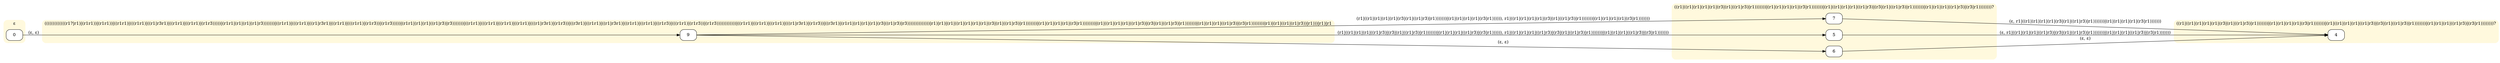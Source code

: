 digraph "MONinput/i" {
rankdir=LR
node [style=filled fillcolor=white]
subgraph cluster0 {
style="rounded,filled" color="#FFF9DD" node [style="rounded,filled" shape=box fillcolor="#FFFFFF"]
label=ε
M0S0 [label=0];
}
subgraph cluster1 {
style="rounded,filled" color="#FFF9DD" node [style="rounded,filled" shape=box fillcolor="#FFFFFF"]
label="(((((((((((((r1?|r1)|(r1r1))|(r1r1))|((r1r1)|(((r1r1)|((r1|r3r1)|((r1r1)|((r1r1)|(r1r3)))))|(r1r1|(r1|(r1|(r1|r3)))))))|((r1r1)|(((r1r1)|((r1|r3r1)|((r1r1)|(((r1r1)|(r1r3))|(r1r3)))))|(r1r1|(r1|(r1|((r1|r3)|r3)))))))|((r1r1)|(((r1r1)|((r1r1)|((r1r1)|(((r1|r3r1)|(r1r3))|((r3r1)|((r1r1)|((r1|r3r1)|((r1r1)|((r1r1)|((r1r3)|(((r1r1)|(r1r3))|(r1r3))))))))))))|((r1r1)|((r1r1)|((r1r1)|(((r1|r3r1)|(r1r3))|((r3r1)|(r1r1|(r1|(r1|(r1|(r3|((r1|r3)|r3))))))))))))))|r1)|r1)|(r1|((r1|(r1|(r1|(r1|(r3|(r1|((r1|r3)|r1)))))))|(r1|(r1|(r1|(r1|(r3|r1))))))))|(r1|((r1|(r1|(r1|((r1|r3)|(r3|(r1|((r1|r3)|r1)))))))|(r1|(r1|(r1|((r1|r3)|(r3|r1))))))))|r1)|(r1|((r1|(r1|r3))|r1)))|r1)|r1"
M1S9 [label=9];
}
subgraph cluster2 {
style="rounded,filled" color="#FFF9DD" node [style="rounded,filled" shape=box fillcolor="#FFFFFF"]
label="((r1|((r1|(r1|(r1|(r1|(r3|(r1|((r1|r3)|r1)))))))|(r1|(r1|(r1|(r1|(r3|r1)))))))|(r1|((r1|(r1|(r1|((r1|r3)|(r3|(r1|((r1|r3)|r1)))))))|(r1|(r1|(r1|((r1|r3)|(r3|r1))))))))?"
M2S7 [label=7];
M2S5 [label=5];
M2S6 [label=6];
}
subgraph cluster3 {
style="rounded,filled" color="#FFF9DD" node [style="rounded,filled" shape=box fillcolor="#FFFFFF"]
label="((r1|((r1|(r1|(r1|(r1|(r3|(r1|((r1|r3)|r1)))))))|(r1|(r1|(r1|(r1|(r3|r1)))))))|(r1|((r1|(r1|(r1|((r1|r3)|(r3|(r1|((r1|r3)|r1)))))))|(r1|(r1|(r1|((r1|r3)|(r3|r1))))))))?"
M3S4 [label=4];
}
M0S0 -> M1S9 [label="(ε, ε)"]
M1S9 -> M2S7 [label="(r1|((r1|(r1|(r1|(r1|(r3|(r1|((r1|r3)|r1)))))))|(r1|(r1|(r1|(r1|(r3|r1)))))), r1|((r1|(r1|(r1|(r1|(r3|(r1|((r1|r3)|r1)))))))|(r1|(r1|(r1|(r1|(r3|r1)))))))"]
M1S9 -> M2S5 [label="(r1|((r1|(r1|(r1|((r1|r3)|(r3|(r1|((r1|r3)|r1)))))))|(r1|(r1|(r1|((r1|r3)|(r3|r1)))))), r1|((r1|(r1|(r1|((r1|r3)|(r3|(r1|((r1|r3)|r1)))))))|(r1|(r1|(r1|((r1|r3)|(r3|r1)))))))"]
M1S9 -> M2S6 [label="(ε, ε)"]
M2S7 -> M3S4 [label="(ε, r1|((r1|(r1|(r1|(r1|(r3|(r1|((r1|r3)|r1)))))))|(r1|(r1|(r1|(r1|(r3|r1)))))))"]
M2S5 -> M3S4 [label="(ε, r1|((r1|(r1|(r1|((r1|r3)|(r3|(r1|((r1|r3)|r1)))))))|(r1|(r1|(r1|((r1|r3)|(r3|r1)))))))"]
M2S6 -> M3S4 [label="(ε, ε)"]
}
